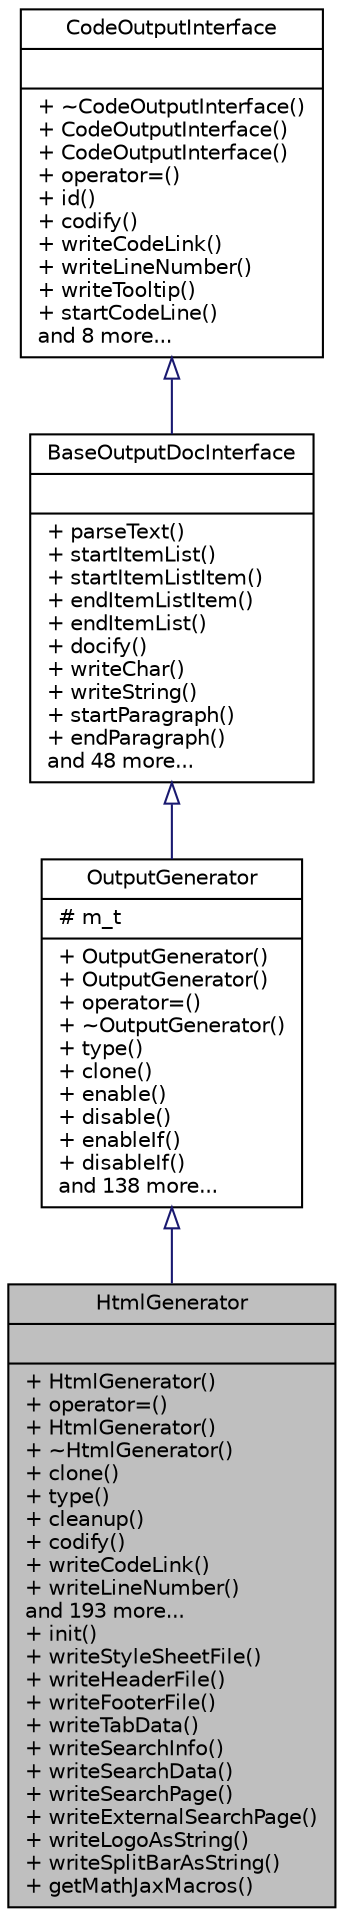 digraph "HtmlGenerator"
{
 // LATEX_PDF_SIZE
  edge [fontname="Helvetica",fontsize="10",labelfontname="Helvetica",labelfontsize="10"];
  node [fontname="Helvetica",fontsize="10",shape=record];
  Node1 [label="{HtmlGenerator\n||+ HtmlGenerator()\l+ operator=()\l+ HtmlGenerator()\l+ ~HtmlGenerator()\l+ clone()\l+ type()\l+ cleanup()\l+ codify()\l+ writeCodeLink()\l+ writeLineNumber()\land 193 more...\l+ init()\l+ writeStyleSheetFile()\l+ writeHeaderFile()\l+ writeFooterFile()\l+ writeTabData()\l+ writeSearchInfo()\l+ writeSearchData()\l+ writeSearchPage()\l+ writeExternalSearchPage()\l+ writeLogoAsString()\l+ writeSplitBarAsString()\l+ getMathJaxMacros()\l}",height=0.2,width=0.4,color="black", fillcolor="grey75", style="filled", fontcolor="black",tooltip=" "];
  Node2 -> Node1 [dir="back",color="midnightblue",fontsize="10",style="solid",arrowtail="onormal",fontname="Helvetica"];
  Node2 [label="{OutputGenerator\n|# m_t\l|+ OutputGenerator()\l+ OutputGenerator()\l+ operator=()\l+ ~OutputGenerator()\l+ type()\l+ clone()\l+ enable()\l+ disable()\l+ enableIf()\l+ disableIf()\land 138 more...\l}",height=0.2,width=0.4,color="black", fillcolor="white", style="filled",URL="$classOutputGenerator.html",tooltip=" "];
  Node3 -> Node2 [dir="back",color="midnightblue",fontsize="10",style="solid",arrowtail="onormal",fontname="Helvetica"];
  Node3 [label="{BaseOutputDocInterface\n||+ parseText()\l+ startItemList()\l+ startItemListItem()\l+ endItemListItem()\l+ endItemList()\l+ docify()\l+ writeChar()\l+ writeString()\l+ startParagraph()\l+ endParagraph()\land 48 more...\l}",height=0.2,width=0.4,color="black", fillcolor="white", style="filled",URL="$classBaseOutputDocInterface.html",tooltip=" "];
  Node4 -> Node3 [dir="back",color="midnightblue",fontsize="10",style="solid",arrowtail="onormal",fontname="Helvetica"];
  Node4 [label="{CodeOutputInterface\n||+ ~CodeOutputInterface()\l+ CodeOutputInterface()\l+ CodeOutputInterface()\l+ operator=()\l+ id()\l+ codify()\l+ writeCodeLink()\l+ writeLineNumber()\l+ writeTooltip()\l+ startCodeLine()\land 8 more...\l}",height=0.2,width=0.4,color="black", fillcolor="white", style="filled",URL="$classCodeOutputInterface.html",tooltip=" "];
}
